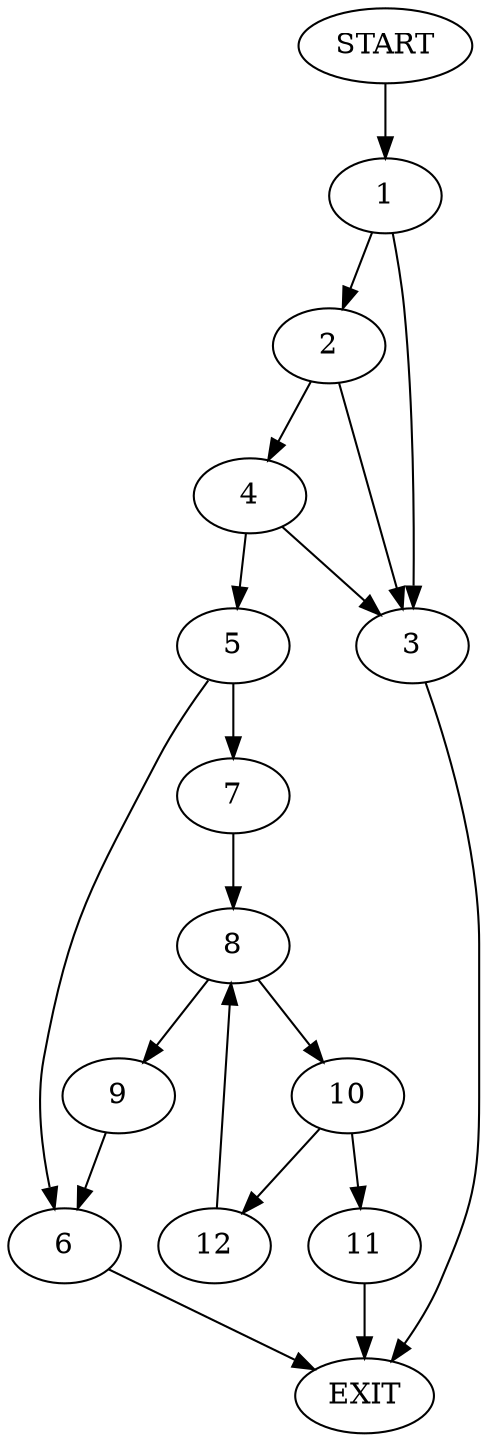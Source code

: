 digraph {
0 [label="START"]
13 [label="EXIT"]
0 -> 1
1 -> 2
1 -> 3
3 -> 13
2 -> 4
2 -> 3
4 -> 5
4 -> 3
5 -> 6
5 -> 7
6 -> 13
7 -> 8
8 -> 9
8 -> 10
10 -> 11
10 -> 12
9 -> 6
11 -> 13
12 -> 8
}
